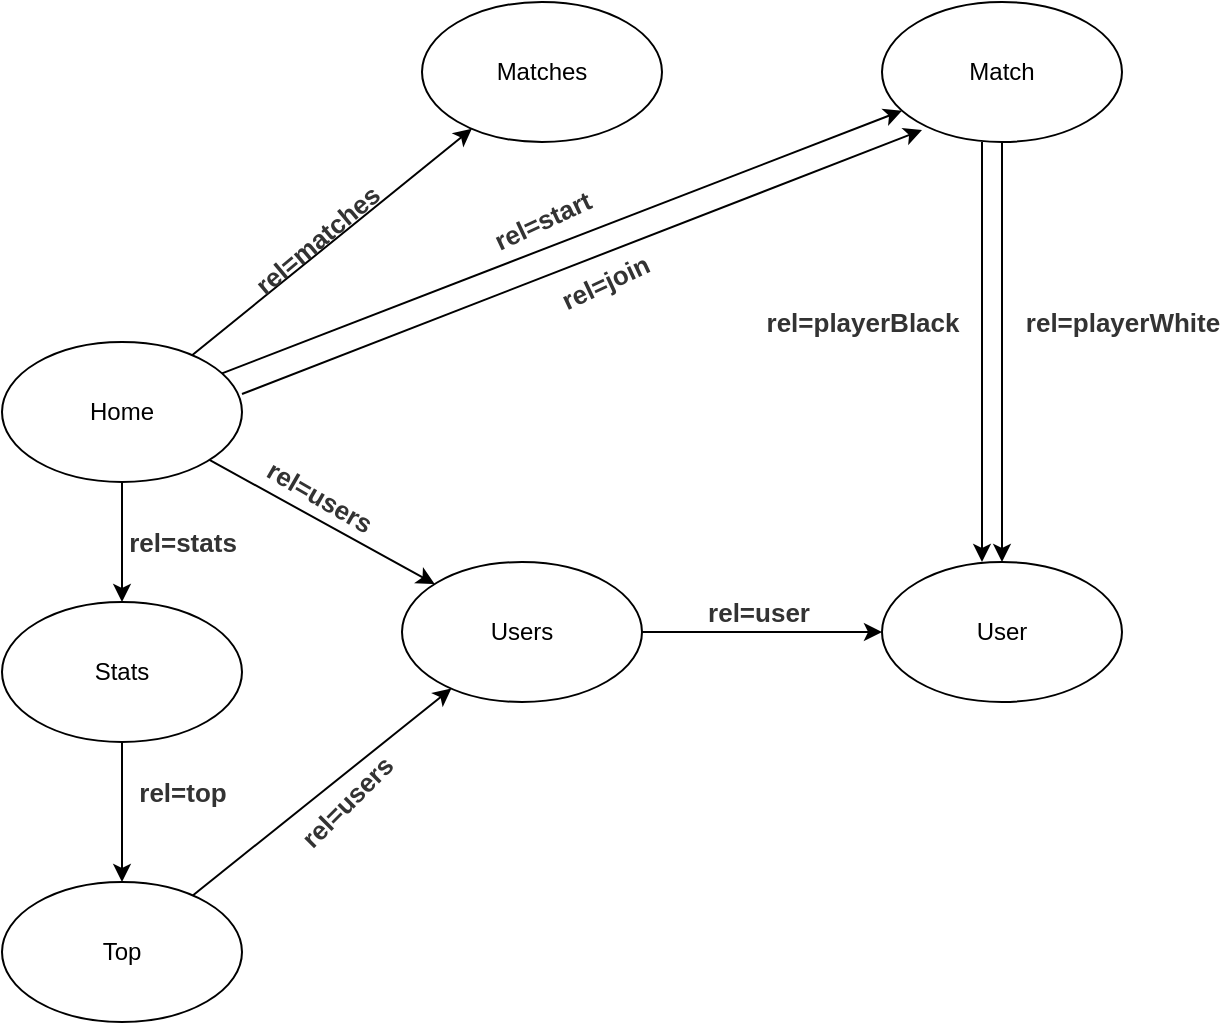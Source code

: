 <mxfile version="22.1.0" type="device">
  <diagram name="Página-1" id="YUqVriEFhFfQDQxuba4E">
    <mxGraphModel dx="1050" dy="542" grid="1" gridSize="10" guides="1" tooltips="1" connect="1" arrows="1" fold="1" page="1" pageScale="1" pageWidth="827" pageHeight="1169" math="0" shadow="0">
      <root>
        <mxCell id="0" />
        <mxCell id="1" parent="0" />
        <mxCell id="_WcvUVsXw9An4ZOf-BJx-1" value="Match" style="ellipse;whiteSpace=wrap;html=1;" vertex="1" parent="1">
          <mxGeometry x="510" y="30" width="120" height="70" as="geometry" />
        </mxCell>
        <mxCell id="_WcvUVsXw9An4ZOf-BJx-2" value="Users" style="ellipse;whiteSpace=wrap;html=1;" vertex="1" parent="1">
          <mxGeometry x="270" y="310" width="120" height="70" as="geometry" />
        </mxCell>
        <mxCell id="_WcvUVsXw9An4ZOf-BJx-3" value="User" style="ellipse;whiteSpace=wrap;html=1;" vertex="1" parent="1">
          <mxGeometry x="510" y="310" width="120" height="70" as="geometry" />
        </mxCell>
        <mxCell id="_WcvUVsXw9An4ZOf-BJx-4" value="Matches" style="ellipse;whiteSpace=wrap;html=1;" vertex="1" parent="1">
          <mxGeometry x="280" y="30" width="120" height="70" as="geometry" />
        </mxCell>
        <mxCell id="_WcvUVsXw9An4ZOf-BJx-5" value="Home" style="ellipse;whiteSpace=wrap;html=1;" vertex="1" parent="1">
          <mxGeometry x="70" y="200" width="120" height="70" as="geometry" />
        </mxCell>
        <mxCell id="_WcvUVsXw9An4ZOf-BJx-6" value="Stats" style="ellipse;whiteSpace=wrap;html=1;" vertex="1" parent="1">
          <mxGeometry x="70" y="330" width="120" height="70" as="geometry" />
        </mxCell>
        <mxCell id="_WcvUVsXw9An4ZOf-BJx-7" value="" style="endArrow=classic;html=1;rounded=0;" edge="1" parent="1" source="_WcvUVsXw9An4ZOf-BJx-5" target="_WcvUVsXw9An4ZOf-BJx-1">
          <mxGeometry width="50" height="50" relative="1" as="geometry">
            <mxPoint x="390" y="240" as="sourcePoint" />
            <mxPoint x="440" y="190" as="targetPoint" />
          </mxGeometry>
        </mxCell>
        <mxCell id="_WcvUVsXw9An4ZOf-BJx-8" value="rel=start" style="edgeLabel;html=1;align=center;verticalAlign=middle;resizable=0;points=[];labelBackgroundColor=none;fontSize=13;fontStyle=1;fontColor=#333333;rotation=-25;" vertex="1" connectable="0" parent="_WcvUVsXw9An4ZOf-BJx-7">
          <mxGeometry x="-0.126" y="2" relative="1" as="geometry">
            <mxPoint x="12" y="-17" as="offset" />
          </mxGeometry>
        </mxCell>
        <mxCell id="_WcvUVsXw9An4ZOf-BJx-9" value="" style="endArrow=classic;html=1;rounded=0;" edge="1" parent="1" source="_WcvUVsXw9An4ZOf-BJx-5" target="_WcvUVsXw9An4ZOf-BJx-4">
          <mxGeometry width="50" height="50" relative="1" as="geometry">
            <mxPoint x="190" y="226" as="sourcePoint" />
            <mxPoint x="530" y="94" as="targetPoint" />
          </mxGeometry>
        </mxCell>
        <mxCell id="_WcvUVsXw9An4ZOf-BJx-10" value="rel=matches" style="edgeLabel;html=1;align=center;verticalAlign=middle;resizable=0;points=[];labelBackgroundColor=none;fontSize=13;fontStyle=1;fontColor=#333333;rotation=-40;" vertex="1" connectable="0" parent="_WcvUVsXw9An4ZOf-BJx-9">
          <mxGeometry x="-0.126" y="2" relative="1" as="geometry">
            <mxPoint x="2" y="-7" as="offset" />
          </mxGeometry>
        </mxCell>
        <mxCell id="_WcvUVsXw9An4ZOf-BJx-11" value="" style="endArrow=classic;html=1;rounded=0;" edge="1" parent="1" source="_WcvUVsXw9An4ZOf-BJx-1" target="_WcvUVsXw9An4ZOf-BJx-3">
          <mxGeometry width="50" height="50" relative="1" as="geometry">
            <mxPoint x="200" y="236" as="sourcePoint" />
            <mxPoint x="540" y="104" as="targetPoint" />
          </mxGeometry>
        </mxCell>
        <mxCell id="_WcvUVsXw9An4ZOf-BJx-12" value="rel=playerWhite" style="edgeLabel;html=1;align=center;verticalAlign=middle;resizable=0;points=[];labelBackgroundColor=none;fontSize=13;fontStyle=1;fontColor=#333333;rotation=0;" vertex="1" connectable="0" parent="_WcvUVsXw9An4ZOf-BJx-11">
          <mxGeometry x="-0.126" y="2" relative="1" as="geometry">
            <mxPoint x="58" y="-2" as="offset" />
          </mxGeometry>
        </mxCell>
        <mxCell id="_WcvUVsXw9An4ZOf-BJx-13" value="" style="endArrow=classic;html=1;rounded=0;" edge="1" parent="1">
          <mxGeometry width="50" height="50" relative="1" as="geometry">
            <mxPoint x="560" y="100" as="sourcePoint" />
            <mxPoint x="560" y="310" as="targetPoint" />
          </mxGeometry>
        </mxCell>
        <mxCell id="_WcvUVsXw9An4ZOf-BJx-14" value="rel=playerBlack" style="edgeLabel;html=1;align=center;verticalAlign=middle;resizable=0;points=[];labelBackgroundColor=none;fontSize=13;fontStyle=1;fontColor=#333333;rotation=0;" vertex="1" connectable="0" parent="_WcvUVsXw9An4ZOf-BJx-13">
          <mxGeometry x="-0.126" y="2" relative="1" as="geometry">
            <mxPoint x="-62" y="-2" as="offset" />
          </mxGeometry>
        </mxCell>
        <mxCell id="_WcvUVsXw9An4ZOf-BJx-15" value="" style="endArrow=classic;html=1;rounded=0;" edge="1" parent="1" source="_WcvUVsXw9An4ZOf-BJx-2" target="_WcvUVsXw9An4ZOf-BJx-3">
          <mxGeometry width="50" height="50" relative="1" as="geometry">
            <mxPoint x="190" y="226" as="sourcePoint" />
            <mxPoint x="530" y="94" as="targetPoint" />
          </mxGeometry>
        </mxCell>
        <mxCell id="_WcvUVsXw9An4ZOf-BJx-16" value="rel=user" style="edgeLabel;html=1;align=center;verticalAlign=middle;resizable=0;points=[];labelBackgroundColor=none;fontSize=13;fontStyle=1;fontColor=#333333;rotation=0;" vertex="1" connectable="0" parent="_WcvUVsXw9An4ZOf-BJx-15">
          <mxGeometry x="-0.126" y="2" relative="1" as="geometry">
            <mxPoint x="5" y="-8" as="offset" />
          </mxGeometry>
        </mxCell>
        <mxCell id="_WcvUVsXw9An4ZOf-BJx-19" value="" style="endArrow=classic;html=1;rounded=0;" edge="1" parent="1" source="_WcvUVsXw9An4ZOf-BJx-5" target="_WcvUVsXw9An4ZOf-BJx-2">
          <mxGeometry width="50" height="50" relative="1" as="geometry">
            <mxPoint x="400" y="355" as="sourcePoint" />
            <mxPoint x="520" y="355" as="targetPoint" />
          </mxGeometry>
        </mxCell>
        <mxCell id="_WcvUVsXw9An4ZOf-BJx-20" value="rel=users" style="edgeLabel;html=1;align=center;verticalAlign=middle;resizable=0;points=[];labelBackgroundColor=none;fontSize=13;fontStyle=1;fontColor=#333333;rotation=30;" vertex="1" connectable="0" parent="_WcvUVsXw9An4ZOf-BJx-19">
          <mxGeometry x="-0.126" y="2" relative="1" as="geometry">
            <mxPoint x="5" y="-8" as="offset" />
          </mxGeometry>
        </mxCell>
        <mxCell id="_WcvUVsXw9An4ZOf-BJx-21" value="" style="endArrow=classic;html=1;rounded=0;" edge="1" parent="1" source="_WcvUVsXw9An4ZOf-BJx-5" target="_WcvUVsXw9An4ZOf-BJx-6">
          <mxGeometry width="50" height="50" relative="1" as="geometry">
            <mxPoint x="410" y="365" as="sourcePoint" />
            <mxPoint x="530" y="365" as="targetPoint" />
          </mxGeometry>
        </mxCell>
        <mxCell id="_WcvUVsXw9An4ZOf-BJx-22" value="rel=stats" style="edgeLabel;html=1;align=center;verticalAlign=middle;resizable=0;points=[];labelBackgroundColor=none;fontSize=13;fontStyle=1;fontColor=#333333;rotation=0;" vertex="1" connectable="0" parent="_WcvUVsXw9An4ZOf-BJx-21">
          <mxGeometry x="-0.126" y="2" relative="1" as="geometry">
            <mxPoint x="28" y="4" as="offset" />
          </mxGeometry>
        </mxCell>
        <mxCell id="_WcvUVsXw9An4ZOf-BJx-23" value="Top" style="ellipse;whiteSpace=wrap;html=1;" vertex="1" parent="1">
          <mxGeometry x="70" y="470" width="120" height="70" as="geometry" />
        </mxCell>
        <mxCell id="_WcvUVsXw9An4ZOf-BJx-24" value="" style="endArrow=classic;html=1;rounded=0;" edge="1" parent="1" source="_WcvUVsXw9An4ZOf-BJx-6" target="_WcvUVsXw9An4ZOf-BJx-23">
          <mxGeometry width="50" height="50" relative="1" as="geometry">
            <mxPoint x="140" y="280" as="sourcePoint" />
            <mxPoint x="140" y="420" as="targetPoint" />
          </mxGeometry>
        </mxCell>
        <mxCell id="_WcvUVsXw9An4ZOf-BJx-25" value="rel=top" style="edgeLabel;html=1;align=center;verticalAlign=middle;resizable=0;points=[];labelBackgroundColor=none;fontSize=13;fontStyle=1;fontColor=#333333;rotation=0;" vertex="1" connectable="0" parent="_WcvUVsXw9An4ZOf-BJx-24">
          <mxGeometry x="-0.126" y="2" relative="1" as="geometry">
            <mxPoint x="28" y="-6" as="offset" />
          </mxGeometry>
        </mxCell>
        <mxCell id="_WcvUVsXw9An4ZOf-BJx-26" value="" style="endArrow=classic;html=1;rounded=0;" edge="1" parent="1" source="_WcvUVsXw9An4ZOf-BJx-23" target="_WcvUVsXw9An4ZOf-BJx-2">
          <mxGeometry width="50" height="50" relative="1" as="geometry">
            <mxPoint x="140" y="490" as="sourcePoint" />
            <mxPoint x="140" y="570" as="targetPoint" />
          </mxGeometry>
        </mxCell>
        <mxCell id="_WcvUVsXw9An4ZOf-BJx-27" value="rel=users" style="edgeLabel;html=1;align=center;verticalAlign=middle;resizable=0;points=[];labelBackgroundColor=none;fontSize=13;fontStyle=1;fontColor=#333333;rotation=-45;" vertex="1" connectable="0" parent="_WcvUVsXw9An4ZOf-BJx-26">
          <mxGeometry x="-0.126" y="2" relative="1" as="geometry">
            <mxPoint x="21" as="offset" />
          </mxGeometry>
        </mxCell>
        <mxCell id="_WcvUVsXw9An4ZOf-BJx-28" value="" style="endArrow=classic;html=1;rounded=0;" edge="1" parent="1">
          <mxGeometry width="50" height="50" relative="1" as="geometry">
            <mxPoint x="190" y="226" as="sourcePoint" />
            <mxPoint x="530" y="94" as="targetPoint" />
          </mxGeometry>
        </mxCell>
        <mxCell id="_WcvUVsXw9An4ZOf-BJx-29" value="rel=join" style="edgeLabel;html=1;align=center;verticalAlign=middle;resizable=0;points=[];labelBackgroundColor=none;fontSize=13;fontStyle=1;fontColor=#333333;rotation=-25;" vertex="1" connectable="0" parent="_WcvUVsXw9An4ZOf-BJx-28">
          <mxGeometry x="-0.126" y="2" relative="1" as="geometry">
            <mxPoint x="33" y="3" as="offset" />
          </mxGeometry>
        </mxCell>
      </root>
    </mxGraphModel>
  </diagram>
</mxfile>
